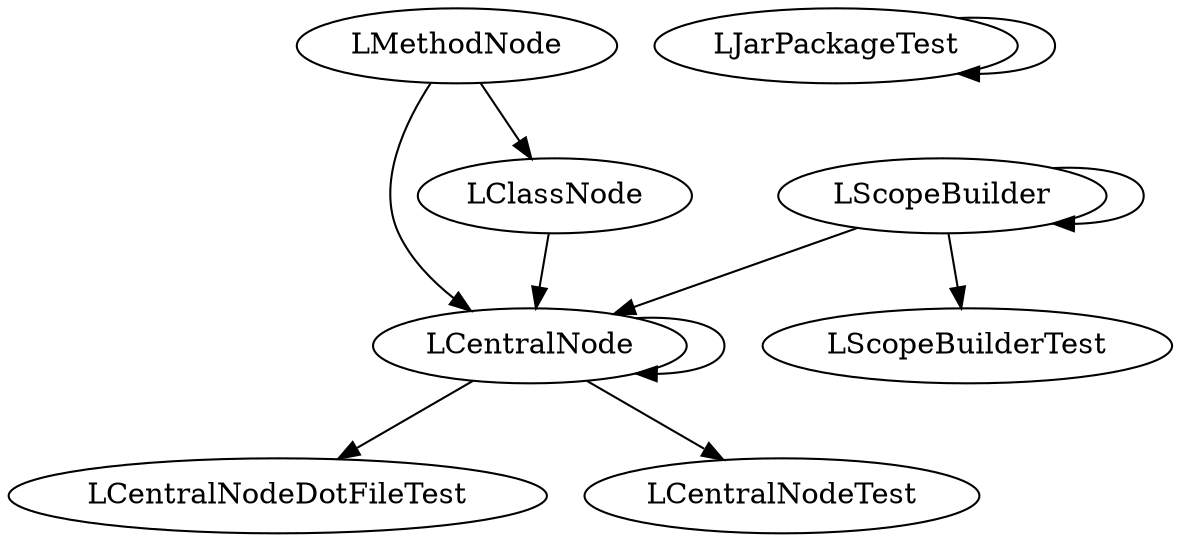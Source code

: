 digraph cmd_class {
    "LScopeBuilder" -> "LCentralNode";
    "LScopeBuilder" -> "LScopeBuilderTest";
    "LCentralNode" -> "LCentralNodeDotFileTest";
    "LCentralNode" -> "LCentralNode";
    "LMethodNode" -> "LCentralNode";
    "LMethodNode" -> "LClassNode";
    "LCentralNode" -> "LCentralNodeTest";
    "LClassNode" -> "LCentralNode";
    "LScopeBuilder" -> "LScopeBuilder";
    "LJarPackageTest" -> "LJarPackageTest";
}

